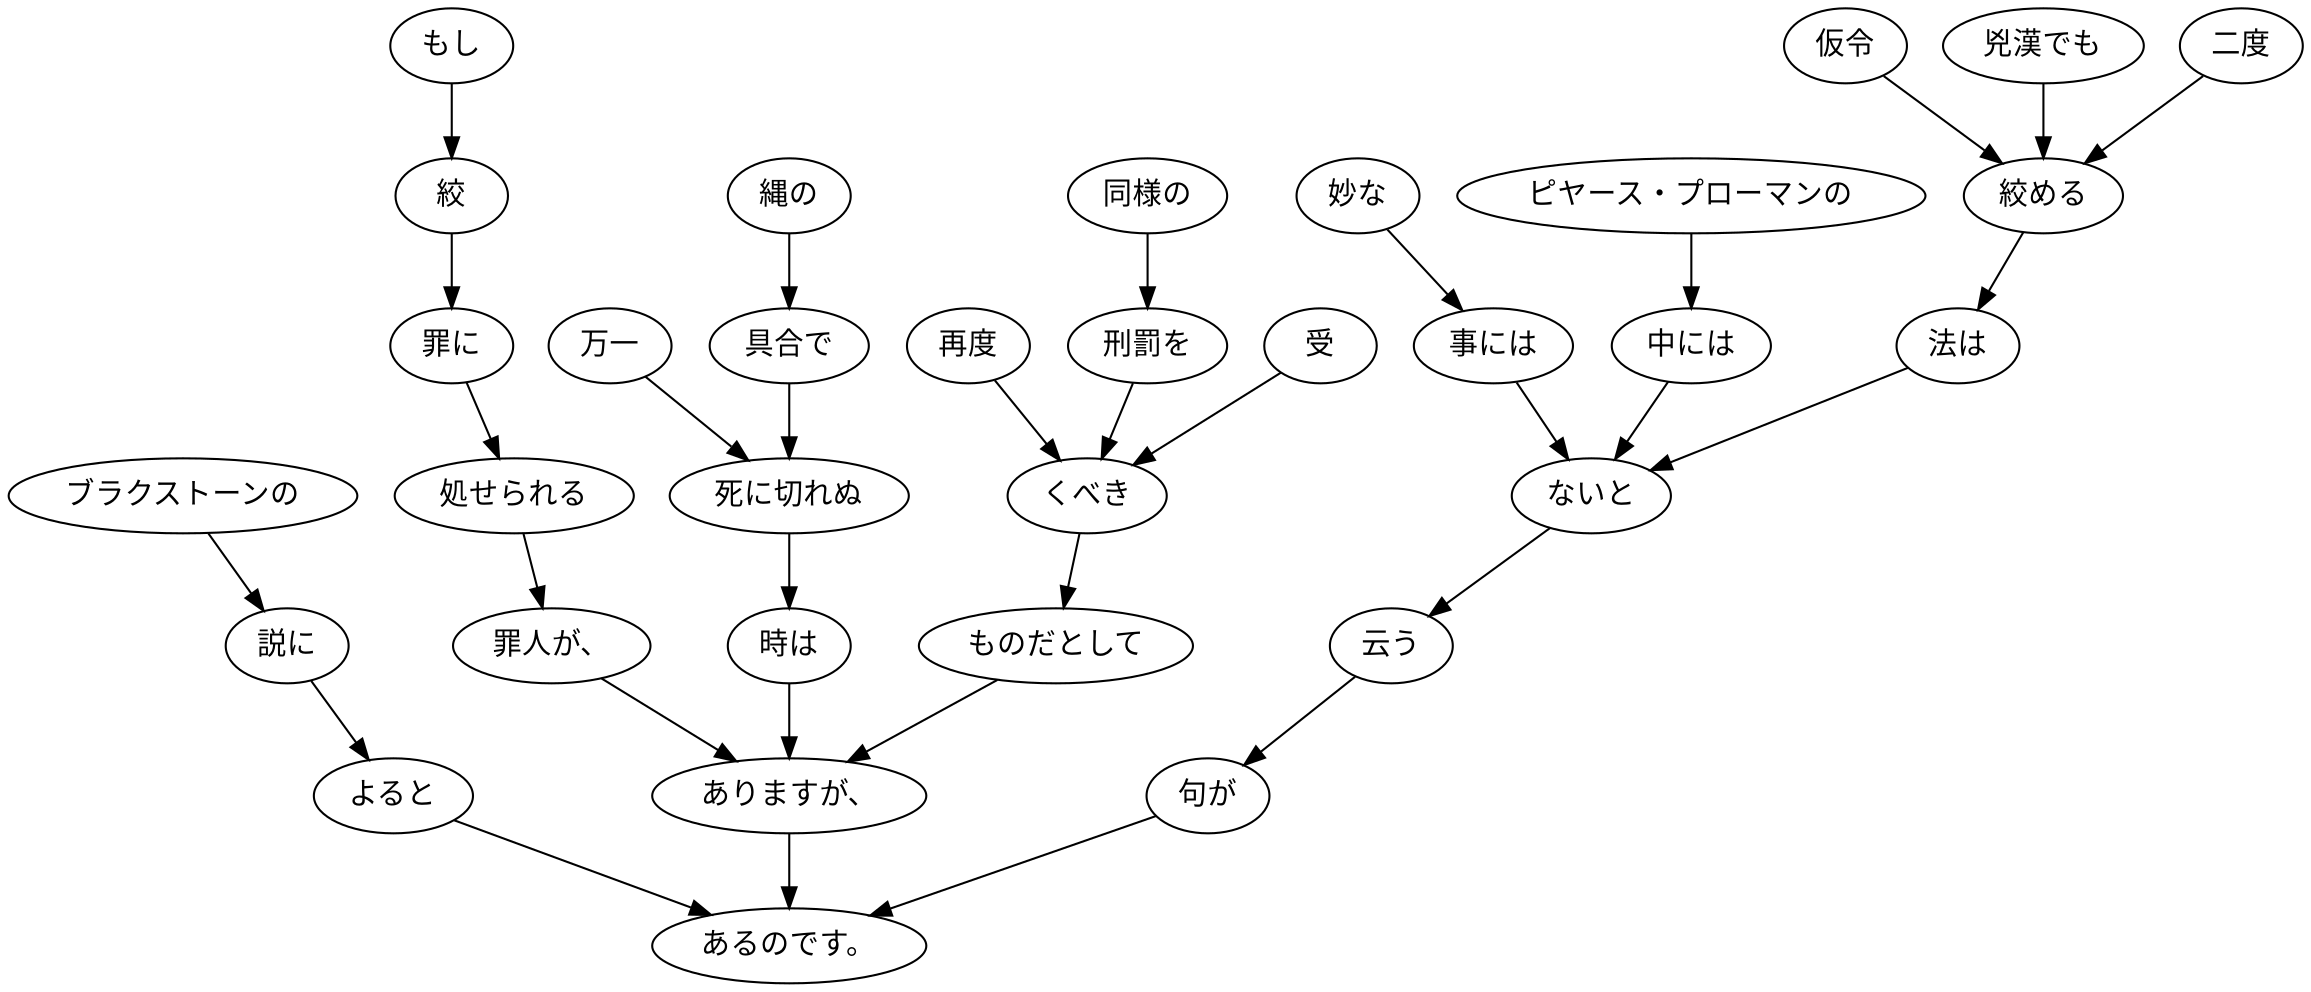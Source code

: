 digraph graph1526 {
	node0 [label="ブラクストーンの"];
	node1 [label="説に"];
	node2 [label="よると"];
	node3 [label="もし"];
	node4 [label="絞"];
	node5 [label="罪に"];
	node6 [label="処せられる"];
	node7 [label="罪人が、"];
	node8 [label="万一"];
	node9 [label="縄の"];
	node10 [label="具合で"];
	node11 [label="死に切れぬ"];
	node12 [label="時は"];
	node13 [label="再度"];
	node14 [label="同様の"];
	node15 [label="刑罰を"];
	node16 [label="受"];
	node17 [label="くべき"];
	node18 [label="ものだとして"];
	node19 [label="ありますが、"];
	node20 [label="妙な"];
	node21 [label="事には"];
	node22 [label="ピヤース・プローマンの"];
	node23 [label="中には"];
	node24 [label="仮令"];
	node25 [label="兇漢でも"];
	node26 [label="二度"];
	node27 [label="絞める"];
	node28 [label="法は"];
	node29 [label="ないと"];
	node30 [label="云う"];
	node31 [label="句が"];
	node32 [label="あるのです。"];
	node0 -> node1;
	node1 -> node2;
	node2 -> node32;
	node3 -> node4;
	node4 -> node5;
	node5 -> node6;
	node6 -> node7;
	node7 -> node19;
	node8 -> node11;
	node9 -> node10;
	node10 -> node11;
	node11 -> node12;
	node12 -> node19;
	node13 -> node17;
	node14 -> node15;
	node15 -> node17;
	node16 -> node17;
	node17 -> node18;
	node18 -> node19;
	node19 -> node32;
	node20 -> node21;
	node21 -> node29;
	node22 -> node23;
	node23 -> node29;
	node24 -> node27;
	node25 -> node27;
	node26 -> node27;
	node27 -> node28;
	node28 -> node29;
	node29 -> node30;
	node30 -> node31;
	node31 -> node32;
}
